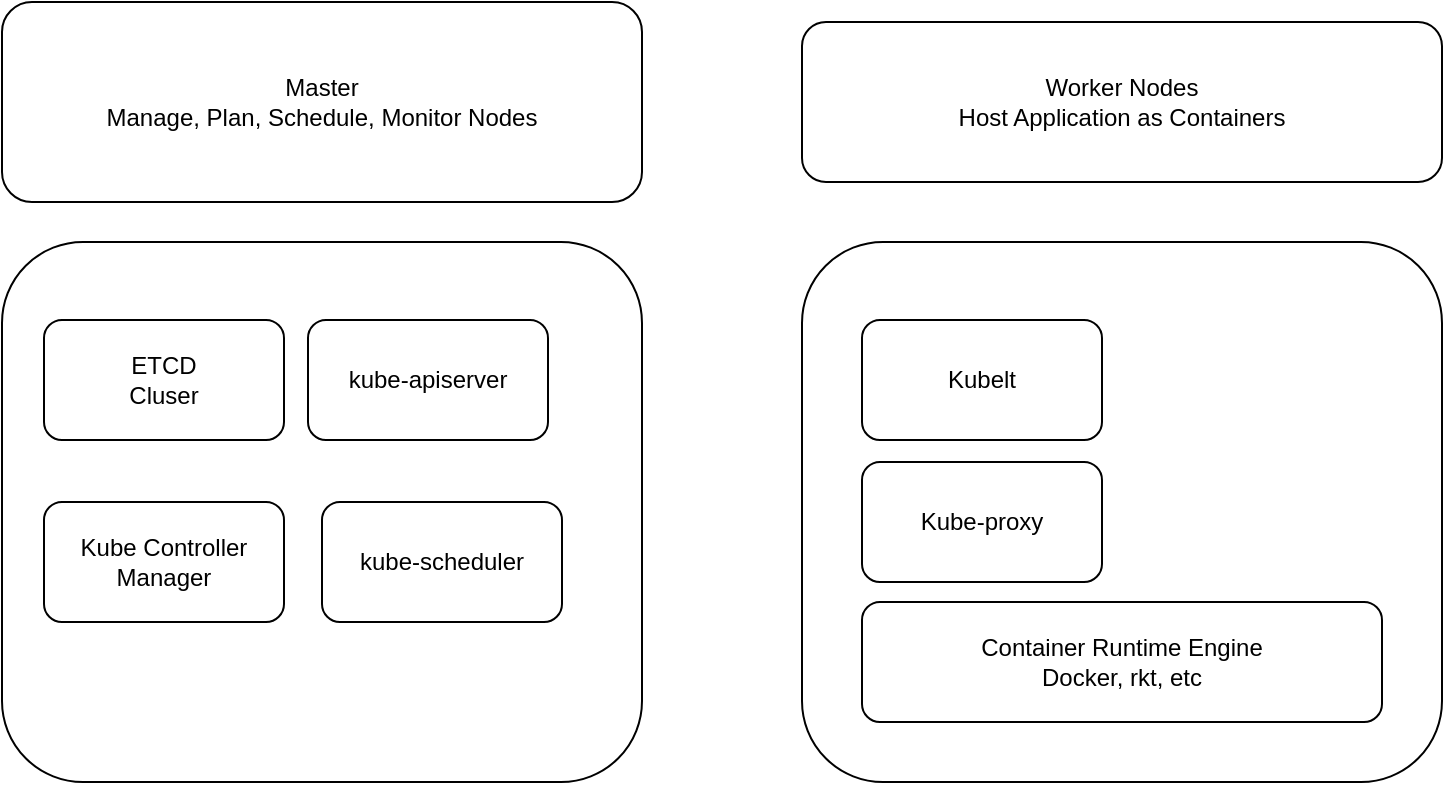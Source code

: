 <mxfile version="20.7.2" type="github">
  <diagram id="gkYe_86MPvl4qxg87OFg" name="Page-1">
    <mxGraphModel dx="2307" dy="1261" grid="1" gridSize="12" guides="1" tooltips="1" connect="1" arrows="1" fold="1" page="1" pageScale="1" pageWidth="827" pageHeight="1169" math="0" shadow="0">
      <root>
        <mxCell id="0" />
        <mxCell id="1" parent="0" />
        <mxCell id="4UtwzMu5CIqIvLk3-Q5I-11" value="" style="rounded=1;whiteSpace=wrap;html=1;" vertex="1" parent="1">
          <mxGeometry x="490" y="360" width="320" height="270" as="geometry" />
        </mxCell>
        <mxCell id="4UtwzMu5CIqIvLk3-Q5I-7" value="" style="rounded=1;whiteSpace=wrap;html=1;" vertex="1" parent="1">
          <mxGeometry x="90" y="360" width="320" height="270" as="geometry" />
        </mxCell>
        <mxCell id="4UtwzMu5CIqIvLk3-Q5I-1" value="kube-scheduler" style="rounded=1;whiteSpace=wrap;html=1;" vertex="1" parent="1">
          <mxGeometry x="250" y="490" width="120" height="60" as="geometry" />
        </mxCell>
        <mxCell id="4UtwzMu5CIqIvLk3-Q5I-2" value="Master&lt;br&gt;Manage, Plan, Schedule, Monitor Nodes" style="rounded=1;whiteSpace=wrap;html=1;" vertex="1" parent="1">
          <mxGeometry x="90" y="240" width="320" height="100" as="geometry" />
        </mxCell>
        <mxCell id="4UtwzMu5CIqIvLk3-Q5I-4" value="Worker Nodes&lt;br&gt;Host Application as Containers" style="rounded=1;whiteSpace=wrap;html=1;" vertex="1" parent="1">
          <mxGeometry x="490" y="250" width="320" height="80" as="geometry" />
        </mxCell>
        <mxCell id="4UtwzMu5CIqIvLk3-Q5I-5" value="kube-apiserver" style="rounded=1;whiteSpace=wrap;html=1;" vertex="1" parent="1">
          <mxGeometry x="243" y="399" width="120" height="60" as="geometry" />
        </mxCell>
        <mxCell id="4UtwzMu5CIqIvLk3-Q5I-6" value="ETCD&lt;br&gt;Cluser" style="rounded=1;whiteSpace=wrap;html=1;" vertex="1" parent="1">
          <mxGeometry x="111" y="399" width="120" height="60" as="geometry" />
        </mxCell>
        <mxCell id="4UtwzMu5CIqIvLk3-Q5I-10" value="Kube Controller&lt;br&gt;Manager" style="rounded=1;whiteSpace=wrap;html=1;" vertex="1" parent="1">
          <mxGeometry x="111" y="490" width="120" height="60" as="geometry" />
        </mxCell>
        <mxCell id="4UtwzMu5CIqIvLk3-Q5I-13" value="Container Runtime Engine&lt;br&gt;Docker, rkt, etc" style="rounded=1;whiteSpace=wrap;html=1;" vertex="1" parent="1">
          <mxGeometry x="520" y="540" width="260" height="60" as="geometry" />
        </mxCell>
        <mxCell id="4UtwzMu5CIqIvLk3-Q5I-14" value="Kube-proxy" style="rounded=1;whiteSpace=wrap;html=1;" vertex="1" parent="1">
          <mxGeometry x="520" y="470" width="120" height="60" as="geometry" />
        </mxCell>
        <mxCell id="4UtwzMu5CIqIvLk3-Q5I-15" value="Kubelt" style="rounded=1;whiteSpace=wrap;html=1;" vertex="1" parent="1">
          <mxGeometry x="520" y="399" width="120" height="60" as="geometry" />
        </mxCell>
      </root>
    </mxGraphModel>
  </diagram>
</mxfile>
